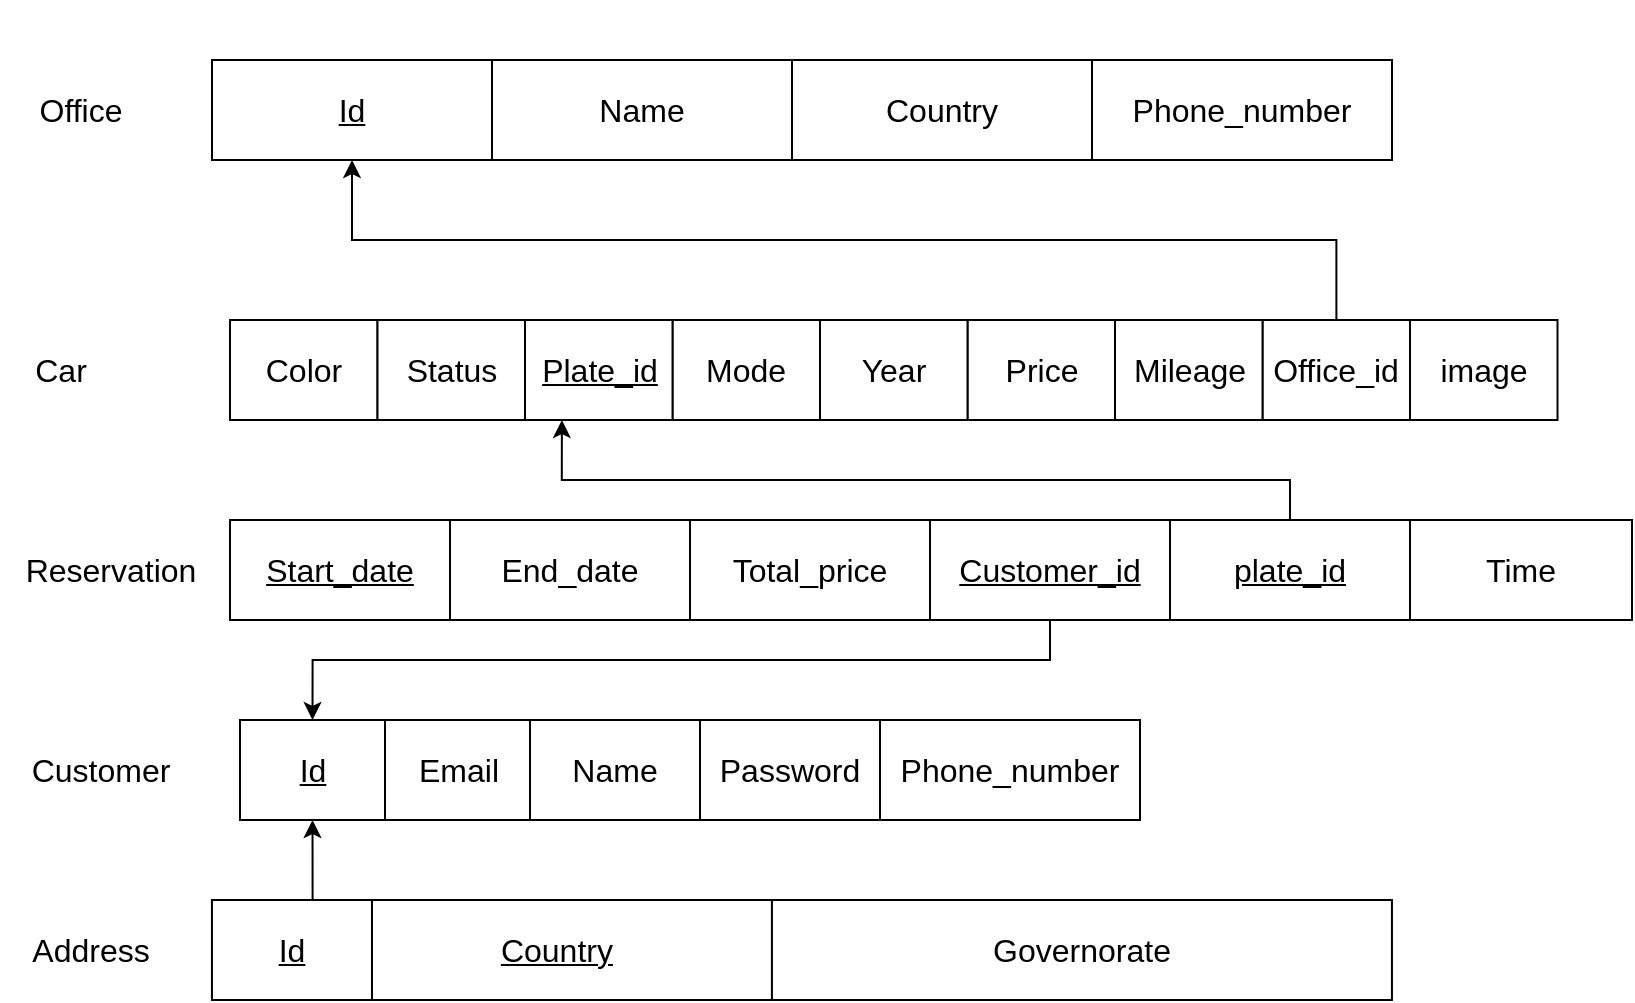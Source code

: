 <mxfile>
    <diagram name="Page-1" id="tKTFEK8Sy4EYiJjbZsDl">
        <mxGraphModel dx="986" dy="419" grid="1" gridSize="10" guides="1" tooltips="1" connect="1" arrows="1" fold="1" page="1" pageScale="1" pageWidth="827" pageHeight="1169" math="0" shadow="0">
            <root>
                <mxCell id="0"/>
                <mxCell id="1" parent="0"/>
                <mxCell id="jTdSeIXHc9XUFXkbGFJo-1" value="" style="group" parent="1" connectable="0" vertex="1">
                    <mxGeometry x="109.97" y="440" width="590" height="80" as="geometry"/>
                </mxCell>
                <mxCell id="jTdSeIXHc9XUFXkbGFJo-2" value="&lt;font style=&quot;font-size: 16px;&quot;&gt;&lt;u&gt;Country&lt;span style=&quot;white-space: pre;&quot;&gt;&#9;&lt;/span&gt;&lt;/u&gt;&lt;/font&gt;" style="rounded=0;whiteSpace=wrap;html=1;" parent="jTdSeIXHc9XUFXkbGFJo-1" vertex="1">
                    <mxGeometry x="80" y="30" width="200" height="50" as="geometry"/>
                </mxCell>
                <mxCell id="jTdSeIXHc9XUFXkbGFJo-3" value="&lt;font style=&quot;font-size: 16px;&quot;&gt;Governorate&lt;/font&gt;" style="rounded=0;whiteSpace=wrap;html=1;" parent="jTdSeIXHc9XUFXkbGFJo-1" vertex="1">
                    <mxGeometry x="280" y="30" width="310" height="50" as="geometry"/>
                </mxCell>
                <mxCell id="jTdSeIXHc9XUFXkbGFJo-4" value="&lt;font style=&quot;font-size: 16px;&quot;&gt;&lt;u&gt;Id&lt;/u&gt;&lt;/font&gt;" style="rounded=0;whiteSpace=wrap;html=1;" parent="jTdSeIXHc9XUFXkbGFJo-1" vertex="1">
                    <mxGeometry y="30" width="80" height="50" as="geometry"/>
                </mxCell>
                <mxCell id="jTdSeIXHc9XUFXkbGFJo-5" value="" style="group" parent="1" connectable="0" vertex="1">
                    <mxGeometry x="114" y="350" width="600" height="80" as="geometry"/>
                </mxCell>
                <mxCell id="jTdSeIXHc9XUFXkbGFJo-6" value="&lt;font style=&quot;font-size: 16px;&quot;&gt;&lt;u&gt;Id&lt;/u&gt;&lt;/font&gt;" style="rounded=0;whiteSpace=wrap;html=1;" parent="jTdSeIXHc9XUFXkbGFJo-5" vertex="1">
                    <mxGeometry x="10" y="30" width="72.5" height="50" as="geometry"/>
                </mxCell>
                <mxCell id="jTdSeIXHc9XUFXkbGFJo-8" value="&lt;font style=&quot;font-size: 16px;&quot;&gt;Phone_number&lt;/font&gt;" style="rounded=0;whiteSpace=wrap;html=1;" parent="jTdSeIXHc9XUFXkbGFJo-5" vertex="1">
                    <mxGeometry x="330" y="30" width="130" height="50" as="geometry"/>
                </mxCell>
                <mxCell id="jTdSeIXHc9XUFXkbGFJo-9" value="&lt;font style=&quot;font-size: 16px;&quot;&gt;Password&lt;/font&gt;" style="rounded=0;whiteSpace=wrap;html=1;" parent="jTdSeIXHc9XUFXkbGFJo-5" vertex="1">
                    <mxGeometry x="240" y="30" width="90" height="50" as="geometry"/>
                </mxCell>
                <mxCell id="jTdSeIXHc9XUFXkbGFJo-10" value="&lt;font style=&quot;font-size: 16px;&quot;&gt;Name&lt;/font&gt;" style="rounded=0;whiteSpace=wrap;html=1;" parent="jTdSeIXHc9XUFXkbGFJo-5" vertex="1">
                    <mxGeometry x="155" y="30" width="85" height="50" as="geometry"/>
                </mxCell>
                <mxCell id="jTdSeIXHc9XUFXkbGFJo-11" value="&lt;font style=&quot;font-size: 16px;&quot;&gt;Email&lt;/font&gt;" style="rounded=0;whiteSpace=wrap;html=1;" parent="jTdSeIXHc9XUFXkbGFJo-5" vertex="1">
                    <mxGeometry x="82.5" y="30" width="72.5" height="50" as="geometry"/>
                </mxCell>
                <mxCell id="jTdSeIXHc9XUFXkbGFJo-12" value="" style="group" parent="1" connectable="0" vertex="1">
                    <mxGeometry x="100" y="20" width="600" height="80" as="geometry"/>
                </mxCell>
                <mxCell id="jTdSeIXHc9XUFXkbGFJo-13" value="&lt;font style=&quot;font-size: 16px;&quot;&gt;&lt;u&gt;Id&lt;/u&gt;&lt;/font&gt;" style="rounded=0;whiteSpace=wrap;html=1;" parent="jTdSeIXHc9XUFXkbGFJo-12" vertex="1">
                    <mxGeometry x="10" y="30" width="140" height="50" as="geometry"/>
                </mxCell>
                <mxCell id="jTdSeIXHc9XUFXkbGFJo-14" value="&lt;font style=&quot;font-size: 16px;&quot;&gt;Phone_number&lt;/font&gt;" style="rounded=0;whiteSpace=wrap;html=1;" parent="jTdSeIXHc9XUFXkbGFJo-12" vertex="1">
                    <mxGeometry x="450" y="30" width="150" height="50" as="geometry"/>
                </mxCell>
                <mxCell id="jTdSeIXHc9XUFXkbGFJo-15" value="&lt;font style=&quot;font-size: 16px;&quot;&gt;Country&lt;/font&gt;" style="rounded=0;whiteSpace=wrap;html=1;" parent="jTdSeIXHc9XUFXkbGFJo-12" vertex="1">
                    <mxGeometry x="300" y="30" width="150" height="50" as="geometry"/>
                </mxCell>
                <mxCell id="jTdSeIXHc9XUFXkbGFJo-16" value="&lt;span style=&quot;font-size: 16px;&quot;&gt;Name&lt;/span&gt;" style="rounded=0;whiteSpace=wrap;html=1;" parent="jTdSeIXHc9XUFXkbGFJo-12" vertex="1">
                    <mxGeometry x="150" y="30" width="150" height="50" as="geometry"/>
                </mxCell>
                <mxCell id="jTdSeIXHc9XUFXkbGFJo-17" value="" style="group" parent="1" connectable="0" vertex="1">
                    <mxGeometry x="119" y="150" width="590" height="80" as="geometry"/>
                </mxCell>
                <mxCell id="jTdSeIXHc9XUFXkbGFJo-18" value="" style="group" parent="jTdSeIXHc9XUFXkbGFJo-17" connectable="0" vertex="1">
                    <mxGeometry y="30" width="590" height="50" as="geometry"/>
                </mxCell>
                <mxCell id="jTdSeIXHc9XUFXkbGFJo-19" value="&lt;font style=&quot;font-size: 16px;&quot;&gt;Color&lt;/font&gt;" style="rounded=0;whiteSpace=wrap;html=1;" parent="jTdSeIXHc9XUFXkbGFJo-18" vertex="1">
                    <mxGeometry width="73.75" height="50" as="geometry"/>
                </mxCell>
                <mxCell id="jTdSeIXHc9XUFXkbGFJo-20" value="&lt;font style=&quot;font-size: 16px;&quot;&gt;Office_id&lt;/font&gt;" style="rounded=0;whiteSpace=wrap;html=1;" parent="jTdSeIXHc9XUFXkbGFJo-18" vertex="1">
                    <mxGeometry x="516.25" width="73.75" height="50" as="geometry"/>
                </mxCell>
                <mxCell id="jTdSeIXHc9XUFXkbGFJo-21" value="&lt;font style=&quot;font-size: 16px;&quot;&gt;Mileage&lt;/font&gt;" style="rounded=0;whiteSpace=wrap;html=1;" parent="jTdSeIXHc9XUFXkbGFJo-18" vertex="1">
                    <mxGeometry x="442.5" width="73.75" height="50" as="geometry"/>
                </mxCell>
                <mxCell id="jTdSeIXHc9XUFXkbGFJo-22" value="&lt;font style=&quot;font-size: 16px;&quot;&gt;Price&lt;/font&gt;" style="rounded=0;whiteSpace=wrap;html=1;" parent="jTdSeIXHc9XUFXkbGFJo-18" vertex="1">
                    <mxGeometry x="368.75" width="73.75" height="50" as="geometry"/>
                </mxCell>
                <mxCell id="jTdSeIXHc9XUFXkbGFJo-23" value="&lt;font style=&quot;font-size: 16px;&quot;&gt;Year&lt;/font&gt;" style="rounded=0;whiteSpace=wrap;html=1;" parent="jTdSeIXHc9XUFXkbGFJo-18" vertex="1">
                    <mxGeometry x="295" width="73.75" height="50" as="geometry"/>
                </mxCell>
                <mxCell id="jTdSeIXHc9XUFXkbGFJo-24" value="&lt;font style=&quot;font-size: 16px;&quot;&gt;Mode&lt;/font&gt;" style="rounded=0;whiteSpace=wrap;html=1;" parent="jTdSeIXHc9XUFXkbGFJo-18" vertex="1">
                    <mxGeometry x="221.25" width="73.75" height="50" as="geometry"/>
                </mxCell>
                <mxCell id="jTdSeIXHc9XUFXkbGFJo-25" value="&lt;font style=&quot;font-size: 16px;&quot;&gt;&lt;u&gt;Plate_id&lt;/u&gt;&lt;/font&gt;" style="rounded=0;whiteSpace=wrap;html=1;" parent="jTdSeIXHc9XUFXkbGFJo-18" vertex="1">
                    <mxGeometry x="147.5" width="73.75" height="50" as="geometry"/>
                </mxCell>
                <mxCell id="jTdSeIXHc9XUFXkbGFJo-26" value="&lt;font style=&quot;font-size: 16px;&quot;&gt;Status&lt;/font&gt;" style="rounded=0;whiteSpace=wrap;html=1;" parent="jTdSeIXHc9XUFXkbGFJo-18" vertex="1">
                    <mxGeometry x="73.75" width="73.75" height="50" as="geometry"/>
                </mxCell>
                <mxCell id="jTdSeIXHc9XUFXkbGFJo-27" style="edgeStyle=orthogonalEdgeStyle;rounded=0;orthogonalLoop=1;jettySize=auto;html=1;entryX=0.5;entryY=1;entryDx=0;entryDy=0;" parent="1" source="jTdSeIXHc9XUFXkbGFJo-20" target="jTdSeIXHc9XUFXkbGFJo-13" edge="1">
                    <mxGeometry relative="1" as="geometry">
                        <Array as="points">
                            <mxPoint x="672" y="140"/>
                            <mxPoint x="180" y="140"/>
                        </Array>
                    </mxGeometry>
                </mxCell>
                <mxCell id="jTdSeIXHc9XUFXkbGFJo-29" style="edgeStyle=orthogonalEdgeStyle;rounded=0;orthogonalLoop=1;jettySize=auto;html=1;entryX=0.5;entryY=1;entryDx=0;entryDy=0;exitX=0.5;exitY=0;exitDx=0;exitDy=0;" parent="1" source="jTdSeIXHc9XUFXkbGFJo-4" target="jTdSeIXHc9XUFXkbGFJo-6" edge="1">
                    <mxGeometry relative="1" as="geometry">
                        <Array as="points">
                            <mxPoint x="160" y="470"/>
                        </Array>
                    </mxGeometry>
                </mxCell>
                <mxCell id="jTdSeIXHc9XUFXkbGFJo-30" value="" style="group" parent="1" connectable="0" vertex="1">
                    <mxGeometry x="104" y="250" width="605" height="80" as="geometry"/>
                </mxCell>
                <mxCell id="jTdSeIXHc9XUFXkbGFJo-31" value="" style="group" parent="jTdSeIXHc9XUFXkbGFJo-30" connectable="0" vertex="1">
                    <mxGeometry x="15" y="30" width="590" height="50" as="geometry"/>
                </mxCell>
                <mxCell id="jTdSeIXHc9XUFXkbGFJo-32" value="&lt;font style=&quot;font-size: 16px;&quot;&gt;&lt;u&gt;Start_date&lt;/u&gt;&lt;/font&gt;" style="rounded=0;whiteSpace=wrap;html=1;" parent="jTdSeIXHc9XUFXkbGFJo-31" vertex="1">
                    <mxGeometry width="110" height="50" as="geometry"/>
                </mxCell>
                <mxCell id="jTdSeIXHc9XUFXkbGFJo-33" value="&lt;font style=&quot;font-size: 16px;&quot;&gt;End_date&lt;/font&gt;" style="rounded=0;whiteSpace=wrap;html=1;" parent="jTdSeIXHc9XUFXkbGFJo-31" vertex="1">
                    <mxGeometry x="110" width="120" height="50" as="geometry"/>
                </mxCell>
                <mxCell id="jTdSeIXHc9XUFXkbGFJo-34" value="&lt;font style=&quot;font-size: 16px;&quot;&gt;Total_price&lt;/font&gt;" style="rounded=0;whiteSpace=wrap;html=1;" parent="jTdSeIXHc9XUFXkbGFJo-31" vertex="1">
                    <mxGeometry x="230" width="120" height="50" as="geometry"/>
                </mxCell>
                <mxCell id="jTdSeIXHc9XUFXkbGFJo-35" value="&lt;font style=&quot;font-size: 16px;&quot;&gt;&lt;u&gt;Customer_id&lt;/u&gt;&lt;/font&gt;" style="rounded=0;whiteSpace=wrap;html=1;" parent="jTdSeIXHc9XUFXkbGFJo-31" vertex="1">
                    <mxGeometry x="350" width="120" height="50" as="geometry"/>
                </mxCell>
                <mxCell id="jTdSeIXHc9XUFXkbGFJo-36" value="&lt;font style=&quot;font-size: 16px;&quot;&gt;&lt;u&gt;plate_id&lt;/u&gt;&lt;/font&gt;" style="rounded=0;whiteSpace=wrap;html=1;" parent="jTdSeIXHc9XUFXkbGFJo-31" vertex="1">
                    <mxGeometry x="470" width="120" height="50" as="geometry"/>
                </mxCell>
                <mxCell id="jTdSeIXHc9XUFXkbGFJo-37" value="&lt;font style=&quot;font-size: 16px;&quot;&gt;Reservation&lt;/font&gt;" style="text;html=1;align=center;verticalAlign=middle;resizable=0;points=[];autosize=1;strokeColor=none;fillColor=none;" parent="1" vertex="1">
                    <mxGeometry x="4" y="290" width="110" height="30" as="geometry"/>
                </mxCell>
                <mxCell id="jTdSeIXHc9XUFXkbGFJo-38" value="&lt;font style=&quot;font-size: 16px;&quot;&gt;Car&lt;/font&gt;" style="text;html=1;align=center;verticalAlign=middle;resizable=0;points=[];autosize=1;strokeColor=none;fillColor=none;" parent="1" vertex="1">
                    <mxGeometry x="9" y="190" width="50" height="30" as="geometry"/>
                </mxCell>
                <mxCell id="jTdSeIXHc9XUFXkbGFJo-39" value="&lt;font style=&quot;font-size: 16px;&quot;&gt;Address&lt;/font&gt;" style="text;html=1;align=center;verticalAlign=middle;resizable=0;points=[];autosize=1;strokeColor=none;fillColor=none;" parent="1" vertex="1">
                    <mxGeometry x="9" y="480" width="80" height="30" as="geometry"/>
                </mxCell>
                <mxCell id="jTdSeIXHc9XUFXkbGFJo-40" style="edgeStyle=orthogonalEdgeStyle;rounded=0;orthogonalLoop=1;jettySize=auto;html=1;entryX=0.5;entryY=0;entryDx=0;entryDy=0;" parent="1" source="jTdSeIXHc9XUFXkbGFJo-35" target="jTdSeIXHc9XUFXkbGFJo-6" edge="1">
                    <mxGeometry relative="1" as="geometry">
                        <Array as="points">
                            <mxPoint x="529" y="350"/>
                            <mxPoint x="160" y="350"/>
                        </Array>
                    </mxGeometry>
                </mxCell>
                <mxCell id="jTdSeIXHc9XUFXkbGFJo-41" style="edgeStyle=orthogonalEdgeStyle;rounded=0;orthogonalLoop=1;jettySize=auto;html=1;entryX=0.25;entryY=1;entryDx=0;entryDy=0;" parent="1" source="jTdSeIXHc9XUFXkbGFJo-36" target="jTdSeIXHc9XUFXkbGFJo-25" edge="1">
                    <mxGeometry relative="1" as="geometry">
                        <Array as="points">
                            <mxPoint x="649" y="260"/>
                            <mxPoint x="285" y="260"/>
                        </Array>
                    </mxGeometry>
                </mxCell>
                <mxCell id="jTdSeIXHc9XUFXkbGFJo-42" value="&lt;font style=&quot;font-size: 16px;&quot;&gt;Office&lt;/font&gt;" style="text;html=1;align=center;verticalAlign=middle;resizable=0;points=[];autosize=1;strokeColor=none;fillColor=none;" parent="1" vertex="1">
                    <mxGeometry x="9" y="60" width="70" height="30" as="geometry"/>
                </mxCell>
                <mxCell id="jTdSeIXHc9XUFXkbGFJo-43" value="&lt;font style=&quot;font-size: 16px;&quot;&gt;Customer&lt;/font&gt;" style="text;html=1;align=center;verticalAlign=middle;resizable=0;points=[];autosize=1;strokeColor=none;fillColor=none;" parent="1" vertex="1">
                    <mxGeometry x="9" y="390" width="90" height="30" as="geometry"/>
                </mxCell>
                <mxCell id="jTdSeIXHc9XUFXkbGFJo-44" value="&lt;font style=&quot;font-size: 16px;&quot;&gt;image&lt;br&gt;&lt;/font&gt;" style="rounded=0;whiteSpace=wrap;html=1;" parent="1" vertex="1">
                    <mxGeometry x="709" y="180" width="73.75" height="50" as="geometry"/>
                </mxCell>
                <mxCell id="KK5FrAIN7Mkfrlrm_xJd-1" value="&lt;font style=&quot;font-size: 16px;&quot;&gt;Time&lt;/font&gt;" style="rounded=0;whiteSpace=wrap;html=1;" parent="1" vertex="1">
                    <mxGeometry x="709" y="280" width="111" height="50" as="geometry"/>
                </mxCell>
            </root>
        </mxGraphModel>
    </diagram>
</mxfile>